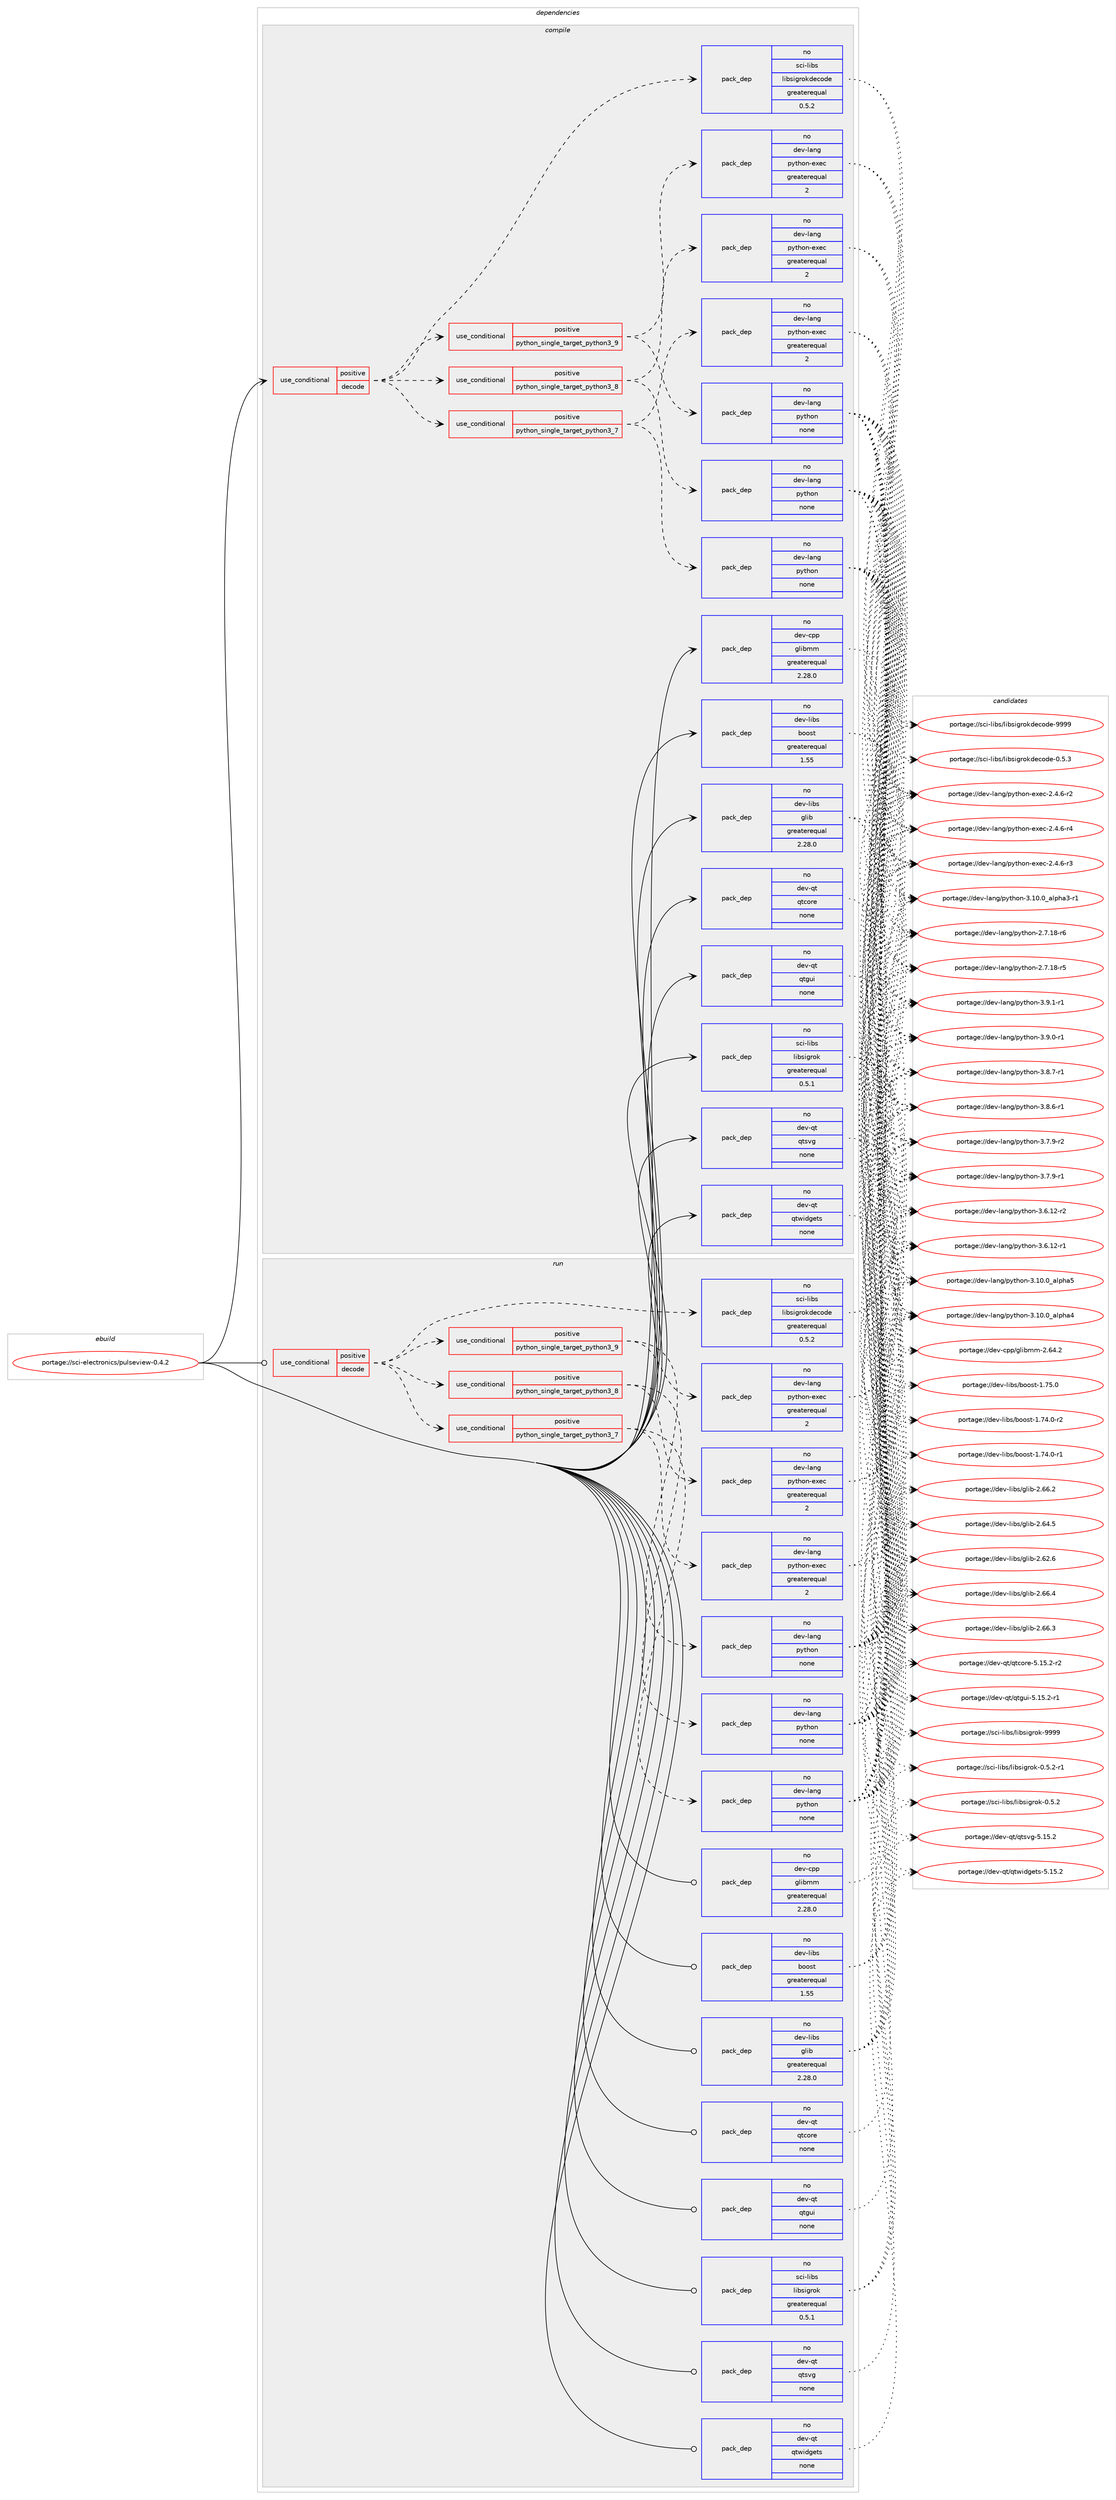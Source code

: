 digraph prolog {

# *************
# Graph options
# *************

newrank=true;
concentrate=true;
compound=true;
graph [rankdir=LR,fontname=Helvetica,fontsize=10,ranksep=1.5];#, ranksep=2.5, nodesep=0.2];
edge  [arrowhead=vee];
node  [fontname=Helvetica,fontsize=10];

# **********
# The ebuild
# **********

subgraph cluster_leftcol {
color=gray;
rank=same;
label=<<i>ebuild</i>>;
id [label="portage://sci-electronics/pulseview-0.4.2", color=red, width=4, href="../sci-electronics/pulseview-0.4.2.svg"];
}

# ****************
# The dependencies
# ****************

subgraph cluster_midcol {
color=gray;
label=<<i>dependencies</i>>;
subgraph cluster_compile {
fillcolor="#eeeeee";
style=filled;
label=<<i>compile</i>>;
subgraph cond4634 {
dependency14562 [label=<<TABLE BORDER="0" CELLBORDER="1" CELLSPACING="0" CELLPADDING="4"><TR><TD ROWSPAN="3" CELLPADDING="10">use_conditional</TD></TR><TR><TD>positive</TD></TR><TR><TD>decode</TD></TR></TABLE>>, shape=none, color=red];
subgraph cond4635 {
dependency14563 [label=<<TABLE BORDER="0" CELLBORDER="1" CELLSPACING="0" CELLPADDING="4"><TR><TD ROWSPAN="3" CELLPADDING="10">use_conditional</TD></TR><TR><TD>positive</TD></TR><TR><TD>python_single_target_python3_7</TD></TR></TABLE>>, shape=none, color=red];
subgraph pack9802 {
dependency14564 [label=<<TABLE BORDER="0" CELLBORDER="1" CELLSPACING="0" CELLPADDING="4" WIDTH="220"><TR><TD ROWSPAN="6" CELLPADDING="30">pack_dep</TD></TR><TR><TD WIDTH="110">no</TD></TR><TR><TD>dev-lang</TD></TR><TR><TD>python</TD></TR><TR><TD>none</TD></TR><TR><TD></TD></TR></TABLE>>, shape=none, color=blue];
}
dependency14563:e -> dependency14564:w [weight=20,style="dashed",arrowhead="vee"];
subgraph pack9803 {
dependency14565 [label=<<TABLE BORDER="0" CELLBORDER="1" CELLSPACING="0" CELLPADDING="4" WIDTH="220"><TR><TD ROWSPAN="6" CELLPADDING="30">pack_dep</TD></TR><TR><TD WIDTH="110">no</TD></TR><TR><TD>dev-lang</TD></TR><TR><TD>python-exec</TD></TR><TR><TD>greaterequal</TD></TR><TR><TD>2</TD></TR></TABLE>>, shape=none, color=blue];
}
dependency14563:e -> dependency14565:w [weight=20,style="dashed",arrowhead="vee"];
}
dependency14562:e -> dependency14563:w [weight=20,style="dashed",arrowhead="vee"];
subgraph cond4636 {
dependency14566 [label=<<TABLE BORDER="0" CELLBORDER="1" CELLSPACING="0" CELLPADDING="4"><TR><TD ROWSPAN="3" CELLPADDING="10">use_conditional</TD></TR><TR><TD>positive</TD></TR><TR><TD>python_single_target_python3_8</TD></TR></TABLE>>, shape=none, color=red];
subgraph pack9804 {
dependency14567 [label=<<TABLE BORDER="0" CELLBORDER="1" CELLSPACING="0" CELLPADDING="4" WIDTH="220"><TR><TD ROWSPAN="6" CELLPADDING="30">pack_dep</TD></TR><TR><TD WIDTH="110">no</TD></TR><TR><TD>dev-lang</TD></TR><TR><TD>python</TD></TR><TR><TD>none</TD></TR><TR><TD></TD></TR></TABLE>>, shape=none, color=blue];
}
dependency14566:e -> dependency14567:w [weight=20,style="dashed",arrowhead="vee"];
subgraph pack9805 {
dependency14568 [label=<<TABLE BORDER="0" CELLBORDER="1" CELLSPACING="0" CELLPADDING="4" WIDTH="220"><TR><TD ROWSPAN="6" CELLPADDING="30">pack_dep</TD></TR><TR><TD WIDTH="110">no</TD></TR><TR><TD>dev-lang</TD></TR><TR><TD>python-exec</TD></TR><TR><TD>greaterequal</TD></TR><TR><TD>2</TD></TR></TABLE>>, shape=none, color=blue];
}
dependency14566:e -> dependency14568:w [weight=20,style="dashed",arrowhead="vee"];
}
dependency14562:e -> dependency14566:w [weight=20,style="dashed",arrowhead="vee"];
subgraph cond4637 {
dependency14569 [label=<<TABLE BORDER="0" CELLBORDER="1" CELLSPACING="0" CELLPADDING="4"><TR><TD ROWSPAN="3" CELLPADDING="10">use_conditional</TD></TR><TR><TD>positive</TD></TR><TR><TD>python_single_target_python3_9</TD></TR></TABLE>>, shape=none, color=red];
subgraph pack9806 {
dependency14570 [label=<<TABLE BORDER="0" CELLBORDER="1" CELLSPACING="0" CELLPADDING="4" WIDTH="220"><TR><TD ROWSPAN="6" CELLPADDING="30">pack_dep</TD></TR><TR><TD WIDTH="110">no</TD></TR><TR><TD>dev-lang</TD></TR><TR><TD>python</TD></TR><TR><TD>none</TD></TR><TR><TD></TD></TR></TABLE>>, shape=none, color=blue];
}
dependency14569:e -> dependency14570:w [weight=20,style="dashed",arrowhead="vee"];
subgraph pack9807 {
dependency14571 [label=<<TABLE BORDER="0" CELLBORDER="1" CELLSPACING="0" CELLPADDING="4" WIDTH="220"><TR><TD ROWSPAN="6" CELLPADDING="30">pack_dep</TD></TR><TR><TD WIDTH="110">no</TD></TR><TR><TD>dev-lang</TD></TR><TR><TD>python-exec</TD></TR><TR><TD>greaterequal</TD></TR><TR><TD>2</TD></TR></TABLE>>, shape=none, color=blue];
}
dependency14569:e -> dependency14571:w [weight=20,style="dashed",arrowhead="vee"];
}
dependency14562:e -> dependency14569:w [weight=20,style="dashed",arrowhead="vee"];
subgraph pack9808 {
dependency14572 [label=<<TABLE BORDER="0" CELLBORDER="1" CELLSPACING="0" CELLPADDING="4" WIDTH="220"><TR><TD ROWSPAN="6" CELLPADDING="30">pack_dep</TD></TR><TR><TD WIDTH="110">no</TD></TR><TR><TD>sci-libs</TD></TR><TR><TD>libsigrokdecode</TD></TR><TR><TD>greaterequal</TD></TR><TR><TD>0.5.2</TD></TR></TABLE>>, shape=none, color=blue];
}
dependency14562:e -> dependency14572:w [weight=20,style="dashed",arrowhead="vee"];
}
id:e -> dependency14562:w [weight=20,style="solid",arrowhead="vee"];
subgraph pack9809 {
dependency14573 [label=<<TABLE BORDER="0" CELLBORDER="1" CELLSPACING="0" CELLPADDING="4" WIDTH="220"><TR><TD ROWSPAN="6" CELLPADDING="30">pack_dep</TD></TR><TR><TD WIDTH="110">no</TD></TR><TR><TD>dev-cpp</TD></TR><TR><TD>glibmm</TD></TR><TR><TD>greaterequal</TD></TR><TR><TD>2.28.0</TD></TR></TABLE>>, shape=none, color=blue];
}
id:e -> dependency14573:w [weight=20,style="solid",arrowhead="vee"];
subgraph pack9810 {
dependency14574 [label=<<TABLE BORDER="0" CELLBORDER="1" CELLSPACING="0" CELLPADDING="4" WIDTH="220"><TR><TD ROWSPAN="6" CELLPADDING="30">pack_dep</TD></TR><TR><TD WIDTH="110">no</TD></TR><TR><TD>dev-libs</TD></TR><TR><TD>boost</TD></TR><TR><TD>greaterequal</TD></TR><TR><TD>1.55</TD></TR></TABLE>>, shape=none, color=blue];
}
id:e -> dependency14574:w [weight=20,style="solid",arrowhead="vee"];
subgraph pack9811 {
dependency14575 [label=<<TABLE BORDER="0" CELLBORDER="1" CELLSPACING="0" CELLPADDING="4" WIDTH="220"><TR><TD ROWSPAN="6" CELLPADDING="30">pack_dep</TD></TR><TR><TD WIDTH="110">no</TD></TR><TR><TD>dev-libs</TD></TR><TR><TD>glib</TD></TR><TR><TD>greaterequal</TD></TR><TR><TD>2.28.0</TD></TR></TABLE>>, shape=none, color=blue];
}
id:e -> dependency14575:w [weight=20,style="solid",arrowhead="vee"];
subgraph pack9812 {
dependency14576 [label=<<TABLE BORDER="0" CELLBORDER="1" CELLSPACING="0" CELLPADDING="4" WIDTH="220"><TR><TD ROWSPAN="6" CELLPADDING="30">pack_dep</TD></TR><TR><TD WIDTH="110">no</TD></TR><TR><TD>dev-qt</TD></TR><TR><TD>qtcore</TD></TR><TR><TD>none</TD></TR><TR><TD></TD></TR></TABLE>>, shape=none, color=blue];
}
id:e -> dependency14576:w [weight=20,style="solid",arrowhead="vee"];
subgraph pack9813 {
dependency14577 [label=<<TABLE BORDER="0" CELLBORDER="1" CELLSPACING="0" CELLPADDING="4" WIDTH="220"><TR><TD ROWSPAN="6" CELLPADDING="30">pack_dep</TD></TR><TR><TD WIDTH="110">no</TD></TR><TR><TD>dev-qt</TD></TR><TR><TD>qtgui</TD></TR><TR><TD>none</TD></TR><TR><TD></TD></TR></TABLE>>, shape=none, color=blue];
}
id:e -> dependency14577:w [weight=20,style="solid",arrowhead="vee"];
subgraph pack9814 {
dependency14578 [label=<<TABLE BORDER="0" CELLBORDER="1" CELLSPACING="0" CELLPADDING="4" WIDTH="220"><TR><TD ROWSPAN="6" CELLPADDING="30">pack_dep</TD></TR><TR><TD WIDTH="110">no</TD></TR><TR><TD>dev-qt</TD></TR><TR><TD>qtsvg</TD></TR><TR><TD>none</TD></TR><TR><TD></TD></TR></TABLE>>, shape=none, color=blue];
}
id:e -> dependency14578:w [weight=20,style="solid",arrowhead="vee"];
subgraph pack9815 {
dependency14579 [label=<<TABLE BORDER="0" CELLBORDER="1" CELLSPACING="0" CELLPADDING="4" WIDTH="220"><TR><TD ROWSPAN="6" CELLPADDING="30">pack_dep</TD></TR><TR><TD WIDTH="110">no</TD></TR><TR><TD>dev-qt</TD></TR><TR><TD>qtwidgets</TD></TR><TR><TD>none</TD></TR><TR><TD></TD></TR></TABLE>>, shape=none, color=blue];
}
id:e -> dependency14579:w [weight=20,style="solid",arrowhead="vee"];
subgraph pack9816 {
dependency14580 [label=<<TABLE BORDER="0" CELLBORDER="1" CELLSPACING="0" CELLPADDING="4" WIDTH="220"><TR><TD ROWSPAN="6" CELLPADDING="30">pack_dep</TD></TR><TR><TD WIDTH="110">no</TD></TR><TR><TD>sci-libs</TD></TR><TR><TD>libsigrok</TD></TR><TR><TD>greaterequal</TD></TR><TR><TD>0.5.1</TD></TR></TABLE>>, shape=none, color=blue];
}
id:e -> dependency14580:w [weight=20,style="solid",arrowhead="vee"];
}
subgraph cluster_compileandrun {
fillcolor="#eeeeee";
style=filled;
label=<<i>compile and run</i>>;
}
subgraph cluster_run {
fillcolor="#eeeeee";
style=filled;
label=<<i>run</i>>;
subgraph cond4638 {
dependency14581 [label=<<TABLE BORDER="0" CELLBORDER="1" CELLSPACING="0" CELLPADDING="4"><TR><TD ROWSPAN="3" CELLPADDING="10">use_conditional</TD></TR><TR><TD>positive</TD></TR><TR><TD>decode</TD></TR></TABLE>>, shape=none, color=red];
subgraph cond4639 {
dependency14582 [label=<<TABLE BORDER="0" CELLBORDER="1" CELLSPACING="0" CELLPADDING="4"><TR><TD ROWSPAN="3" CELLPADDING="10">use_conditional</TD></TR><TR><TD>positive</TD></TR><TR><TD>python_single_target_python3_7</TD></TR></TABLE>>, shape=none, color=red];
subgraph pack9817 {
dependency14583 [label=<<TABLE BORDER="0" CELLBORDER="1" CELLSPACING="0" CELLPADDING="4" WIDTH="220"><TR><TD ROWSPAN="6" CELLPADDING="30">pack_dep</TD></TR><TR><TD WIDTH="110">no</TD></TR><TR><TD>dev-lang</TD></TR><TR><TD>python</TD></TR><TR><TD>none</TD></TR><TR><TD></TD></TR></TABLE>>, shape=none, color=blue];
}
dependency14582:e -> dependency14583:w [weight=20,style="dashed",arrowhead="vee"];
subgraph pack9818 {
dependency14584 [label=<<TABLE BORDER="0" CELLBORDER="1" CELLSPACING="0" CELLPADDING="4" WIDTH="220"><TR><TD ROWSPAN="6" CELLPADDING="30">pack_dep</TD></TR><TR><TD WIDTH="110">no</TD></TR><TR><TD>dev-lang</TD></TR><TR><TD>python-exec</TD></TR><TR><TD>greaterequal</TD></TR><TR><TD>2</TD></TR></TABLE>>, shape=none, color=blue];
}
dependency14582:e -> dependency14584:w [weight=20,style="dashed",arrowhead="vee"];
}
dependency14581:e -> dependency14582:w [weight=20,style="dashed",arrowhead="vee"];
subgraph cond4640 {
dependency14585 [label=<<TABLE BORDER="0" CELLBORDER="1" CELLSPACING="0" CELLPADDING="4"><TR><TD ROWSPAN="3" CELLPADDING="10">use_conditional</TD></TR><TR><TD>positive</TD></TR><TR><TD>python_single_target_python3_8</TD></TR></TABLE>>, shape=none, color=red];
subgraph pack9819 {
dependency14586 [label=<<TABLE BORDER="0" CELLBORDER="1" CELLSPACING="0" CELLPADDING="4" WIDTH="220"><TR><TD ROWSPAN="6" CELLPADDING="30">pack_dep</TD></TR><TR><TD WIDTH="110">no</TD></TR><TR><TD>dev-lang</TD></TR><TR><TD>python</TD></TR><TR><TD>none</TD></TR><TR><TD></TD></TR></TABLE>>, shape=none, color=blue];
}
dependency14585:e -> dependency14586:w [weight=20,style="dashed",arrowhead="vee"];
subgraph pack9820 {
dependency14587 [label=<<TABLE BORDER="0" CELLBORDER="1" CELLSPACING="0" CELLPADDING="4" WIDTH="220"><TR><TD ROWSPAN="6" CELLPADDING="30">pack_dep</TD></TR><TR><TD WIDTH="110">no</TD></TR><TR><TD>dev-lang</TD></TR><TR><TD>python-exec</TD></TR><TR><TD>greaterequal</TD></TR><TR><TD>2</TD></TR></TABLE>>, shape=none, color=blue];
}
dependency14585:e -> dependency14587:w [weight=20,style="dashed",arrowhead="vee"];
}
dependency14581:e -> dependency14585:w [weight=20,style="dashed",arrowhead="vee"];
subgraph cond4641 {
dependency14588 [label=<<TABLE BORDER="0" CELLBORDER="1" CELLSPACING="0" CELLPADDING="4"><TR><TD ROWSPAN="3" CELLPADDING="10">use_conditional</TD></TR><TR><TD>positive</TD></TR><TR><TD>python_single_target_python3_9</TD></TR></TABLE>>, shape=none, color=red];
subgraph pack9821 {
dependency14589 [label=<<TABLE BORDER="0" CELLBORDER="1" CELLSPACING="0" CELLPADDING="4" WIDTH="220"><TR><TD ROWSPAN="6" CELLPADDING="30">pack_dep</TD></TR><TR><TD WIDTH="110">no</TD></TR><TR><TD>dev-lang</TD></TR><TR><TD>python</TD></TR><TR><TD>none</TD></TR><TR><TD></TD></TR></TABLE>>, shape=none, color=blue];
}
dependency14588:e -> dependency14589:w [weight=20,style="dashed",arrowhead="vee"];
subgraph pack9822 {
dependency14590 [label=<<TABLE BORDER="0" CELLBORDER="1" CELLSPACING="0" CELLPADDING="4" WIDTH="220"><TR><TD ROWSPAN="6" CELLPADDING="30">pack_dep</TD></TR><TR><TD WIDTH="110">no</TD></TR><TR><TD>dev-lang</TD></TR><TR><TD>python-exec</TD></TR><TR><TD>greaterequal</TD></TR><TR><TD>2</TD></TR></TABLE>>, shape=none, color=blue];
}
dependency14588:e -> dependency14590:w [weight=20,style="dashed",arrowhead="vee"];
}
dependency14581:e -> dependency14588:w [weight=20,style="dashed",arrowhead="vee"];
subgraph pack9823 {
dependency14591 [label=<<TABLE BORDER="0" CELLBORDER="1" CELLSPACING="0" CELLPADDING="4" WIDTH="220"><TR><TD ROWSPAN="6" CELLPADDING="30">pack_dep</TD></TR><TR><TD WIDTH="110">no</TD></TR><TR><TD>sci-libs</TD></TR><TR><TD>libsigrokdecode</TD></TR><TR><TD>greaterequal</TD></TR><TR><TD>0.5.2</TD></TR></TABLE>>, shape=none, color=blue];
}
dependency14581:e -> dependency14591:w [weight=20,style="dashed",arrowhead="vee"];
}
id:e -> dependency14581:w [weight=20,style="solid",arrowhead="odot"];
subgraph pack9824 {
dependency14592 [label=<<TABLE BORDER="0" CELLBORDER="1" CELLSPACING="0" CELLPADDING="4" WIDTH="220"><TR><TD ROWSPAN="6" CELLPADDING="30">pack_dep</TD></TR><TR><TD WIDTH="110">no</TD></TR><TR><TD>dev-cpp</TD></TR><TR><TD>glibmm</TD></TR><TR><TD>greaterequal</TD></TR><TR><TD>2.28.0</TD></TR></TABLE>>, shape=none, color=blue];
}
id:e -> dependency14592:w [weight=20,style="solid",arrowhead="odot"];
subgraph pack9825 {
dependency14593 [label=<<TABLE BORDER="0" CELLBORDER="1" CELLSPACING="0" CELLPADDING="4" WIDTH="220"><TR><TD ROWSPAN="6" CELLPADDING="30">pack_dep</TD></TR><TR><TD WIDTH="110">no</TD></TR><TR><TD>dev-libs</TD></TR><TR><TD>boost</TD></TR><TR><TD>greaterequal</TD></TR><TR><TD>1.55</TD></TR></TABLE>>, shape=none, color=blue];
}
id:e -> dependency14593:w [weight=20,style="solid",arrowhead="odot"];
subgraph pack9826 {
dependency14594 [label=<<TABLE BORDER="0" CELLBORDER="1" CELLSPACING="0" CELLPADDING="4" WIDTH="220"><TR><TD ROWSPAN="6" CELLPADDING="30">pack_dep</TD></TR><TR><TD WIDTH="110">no</TD></TR><TR><TD>dev-libs</TD></TR><TR><TD>glib</TD></TR><TR><TD>greaterequal</TD></TR><TR><TD>2.28.0</TD></TR></TABLE>>, shape=none, color=blue];
}
id:e -> dependency14594:w [weight=20,style="solid",arrowhead="odot"];
subgraph pack9827 {
dependency14595 [label=<<TABLE BORDER="0" CELLBORDER="1" CELLSPACING="0" CELLPADDING="4" WIDTH="220"><TR><TD ROWSPAN="6" CELLPADDING="30">pack_dep</TD></TR><TR><TD WIDTH="110">no</TD></TR><TR><TD>dev-qt</TD></TR><TR><TD>qtcore</TD></TR><TR><TD>none</TD></TR><TR><TD></TD></TR></TABLE>>, shape=none, color=blue];
}
id:e -> dependency14595:w [weight=20,style="solid",arrowhead="odot"];
subgraph pack9828 {
dependency14596 [label=<<TABLE BORDER="0" CELLBORDER="1" CELLSPACING="0" CELLPADDING="4" WIDTH="220"><TR><TD ROWSPAN="6" CELLPADDING="30">pack_dep</TD></TR><TR><TD WIDTH="110">no</TD></TR><TR><TD>dev-qt</TD></TR><TR><TD>qtgui</TD></TR><TR><TD>none</TD></TR><TR><TD></TD></TR></TABLE>>, shape=none, color=blue];
}
id:e -> dependency14596:w [weight=20,style="solid",arrowhead="odot"];
subgraph pack9829 {
dependency14597 [label=<<TABLE BORDER="0" CELLBORDER="1" CELLSPACING="0" CELLPADDING="4" WIDTH="220"><TR><TD ROWSPAN="6" CELLPADDING="30">pack_dep</TD></TR><TR><TD WIDTH="110">no</TD></TR><TR><TD>dev-qt</TD></TR><TR><TD>qtsvg</TD></TR><TR><TD>none</TD></TR><TR><TD></TD></TR></TABLE>>, shape=none, color=blue];
}
id:e -> dependency14597:w [weight=20,style="solid",arrowhead="odot"];
subgraph pack9830 {
dependency14598 [label=<<TABLE BORDER="0" CELLBORDER="1" CELLSPACING="0" CELLPADDING="4" WIDTH="220"><TR><TD ROWSPAN="6" CELLPADDING="30">pack_dep</TD></TR><TR><TD WIDTH="110">no</TD></TR><TR><TD>dev-qt</TD></TR><TR><TD>qtwidgets</TD></TR><TR><TD>none</TD></TR><TR><TD></TD></TR></TABLE>>, shape=none, color=blue];
}
id:e -> dependency14598:w [weight=20,style="solid",arrowhead="odot"];
subgraph pack9831 {
dependency14599 [label=<<TABLE BORDER="0" CELLBORDER="1" CELLSPACING="0" CELLPADDING="4" WIDTH="220"><TR><TD ROWSPAN="6" CELLPADDING="30">pack_dep</TD></TR><TR><TD WIDTH="110">no</TD></TR><TR><TD>sci-libs</TD></TR><TR><TD>libsigrok</TD></TR><TR><TD>greaterequal</TD></TR><TR><TD>0.5.1</TD></TR></TABLE>>, shape=none, color=blue];
}
id:e -> dependency14599:w [weight=20,style="solid",arrowhead="odot"];
}
}

# **************
# The candidates
# **************

subgraph cluster_choices {
rank=same;
color=gray;
label=<<i>candidates</i>>;

subgraph choice9802 {
color=black;
nodesep=1;
choice1001011184510897110103471121211161041111104551465746494511449 [label="portage://dev-lang/python-3.9.1-r1", color=red, width=4,href="../dev-lang/python-3.9.1-r1.svg"];
choice1001011184510897110103471121211161041111104551465746484511449 [label="portage://dev-lang/python-3.9.0-r1", color=red, width=4,href="../dev-lang/python-3.9.0-r1.svg"];
choice1001011184510897110103471121211161041111104551465646554511449 [label="portage://dev-lang/python-3.8.7-r1", color=red, width=4,href="../dev-lang/python-3.8.7-r1.svg"];
choice1001011184510897110103471121211161041111104551465646544511449 [label="portage://dev-lang/python-3.8.6-r1", color=red, width=4,href="../dev-lang/python-3.8.6-r1.svg"];
choice1001011184510897110103471121211161041111104551465546574511450 [label="portage://dev-lang/python-3.7.9-r2", color=red, width=4,href="../dev-lang/python-3.7.9-r2.svg"];
choice1001011184510897110103471121211161041111104551465546574511449 [label="portage://dev-lang/python-3.7.9-r1", color=red, width=4,href="../dev-lang/python-3.7.9-r1.svg"];
choice100101118451089711010347112121116104111110455146544649504511450 [label="portage://dev-lang/python-3.6.12-r2", color=red, width=4,href="../dev-lang/python-3.6.12-r2.svg"];
choice100101118451089711010347112121116104111110455146544649504511449 [label="portage://dev-lang/python-3.6.12-r1", color=red, width=4,href="../dev-lang/python-3.6.12-r1.svg"];
choice1001011184510897110103471121211161041111104551464948464895971081121049753 [label="portage://dev-lang/python-3.10.0_alpha5", color=red, width=4,href="../dev-lang/python-3.10.0_alpha5.svg"];
choice1001011184510897110103471121211161041111104551464948464895971081121049752 [label="portage://dev-lang/python-3.10.0_alpha4", color=red, width=4,href="../dev-lang/python-3.10.0_alpha4.svg"];
choice10010111845108971101034711212111610411111045514649484648959710811210497514511449 [label="portage://dev-lang/python-3.10.0_alpha3-r1", color=red, width=4,href="../dev-lang/python-3.10.0_alpha3-r1.svg"];
choice100101118451089711010347112121116104111110455046554649564511454 [label="portage://dev-lang/python-2.7.18-r6", color=red, width=4,href="../dev-lang/python-2.7.18-r6.svg"];
choice100101118451089711010347112121116104111110455046554649564511453 [label="portage://dev-lang/python-2.7.18-r5", color=red, width=4,href="../dev-lang/python-2.7.18-r5.svg"];
dependency14564:e -> choice1001011184510897110103471121211161041111104551465746494511449:w [style=dotted,weight="100"];
dependency14564:e -> choice1001011184510897110103471121211161041111104551465746484511449:w [style=dotted,weight="100"];
dependency14564:e -> choice1001011184510897110103471121211161041111104551465646554511449:w [style=dotted,weight="100"];
dependency14564:e -> choice1001011184510897110103471121211161041111104551465646544511449:w [style=dotted,weight="100"];
dependency14564:e -> choice1001011184510897110103471121211161041111104551465546574511450:w [style=dotted,weight="100"];
dependency14564:e -> choice1001011184510897110103471121211161041111104551465546574511449:w [style=dotted,weight="100"];
dependency14564:e -> choice100101118451089711010347112121116104111110455146544649504511450:w [style=dotted,weight="100"];
dependency14564:e -> choice100101118451089711010347112121116104111110455146544649504511449:w [style=dotted,weight="100"];
dependency14564:e -> choice1001011184510897110103471121211161041111104551464948464895971081121049753:w [style=dotted,weight="100"];
dependency14564:e -> choice1001011184510897110103471121211161041111104551464948464895971081121049752:w [style=dotted,weight="100"];
dependency14564:e -> choice10010111845108971101034711212111610411111045514649484648959710811210497514511449:w [style=dotted,weight="100"];
dependency14564:e -> choice100101118451089711010347112121116104111110455046554649564511454:w [style=dotted,weight="100"];
dependency14564:e -> choice100101118451089711010347112121116104111110455046554649564511453:w [style=dotted,weight="100"];
}
subgraph choice9803 {
color=black;
nodesep=1;
choice10010111845108971101034711212111610411111045101120101994550465246544511452 [label="portage://dev-lang/python-exec-2.4.6-r4", color=red, width=4,href="../dev-lang/python-exec-2.4.6-r4.svg"];
choice10010111845108971101034711212111610411111045101120101994550465246544511451 [label="portage://dev-lang/python-exec-2.4.6-r3", color=red, width=4,href="../dev-lang/python-exec-2.4.6-r3.svg"];
choice10010111845108971101034711212111610411111045101120101994550465246544511450 [label="portage://dev-lang/python-exec-2.4.6-r2", color=red, width=4,href="../dev-lang/python-exec-2.4.6-r2.svg"];
dependency14565:e -> choice10010111845108971101034711212111610411111045101120101994550465246544511452:w [style=dotted,weight="100"];
dependency14565:e -> choice10010111845108971101034711212111610411111045101120101994550465246544511451:w [style=dotted,weight="100"];
dependency14565:e -> choice10010111845108971101034711212111610411111045101120101994550465246544511450:w [style=dotted,weight="100"];
}
subgraph choice9804 {
color=black;
nodesep=1;
choice1001011184510897110103471121211161041111104551465746494511449 [label="portage://dev-lang/python-3.9.1-r1", color=red, width=4,href="../dev-lang/python-3.9.1-r1.svg"];
choice1001011184510897110103471121211161041111104551465746484511449 [label="portage://dev-lang/python-3.9.0-r1", color=red, width=4,href="../dev-lang/python-3.9.0-r1.svg"];
choice1001011184510897110103471121211161041111104551465646554511449 [label="portage://dev-lang/python-3.8.7-r1", color=red, width=4,href="../dev-lang/python-3.8.7-r1.svg"];
choice1001011184510897110103471121211161041111104551465646544511449 [label="portage://dev-lang/python-3.8.6-r1", color=red, width=4,href="../dev-lang/python-3.8.6-r1.svg"];
choice1001011184510897110103471121211161041111104551465546574511450 [label="portage://dev-lang/python-3.7.9-r2", color=red, width=4,href="../dev-lang/python-3.7.9-r2.svg"];
choice1001011184510897110103471121211161041111104551465546574511449 [label="portage://dev-lang/python-3.7.9-r1", color=red, width=4,href="../dev-lang/python-3.7.9-r1.svg"];
choice100101118451089711010347112121116104111110455146544649504511450 [label="portage://dev-lang/python-3.6.12-r2", color=red, width=4,href="../dev-lang/python-3.6.12-r2.svg"];
choice100101118451089711010347112121116104111110455146544649504511449 [label="portage://dev-lang/python-3.6.12-r1", color=red, width=4,href="../dev-lang/python-3.6.12-r1.svg"];
choice1001011184510897110103471121211161041111104551464948464895971081121049753 [label="portage://dev-lang/python-3.10.0_alpha5", color=red, width=4,href="../dev-lang/python-3.10.0_alpha5.svg"];
choice1001011184510897110103471121211161041111104551464948464895971081121049752 [label="portage://dev-lang/python-3.10.0_alpha4", color=red, width=4,href="../dev-lang/python-3.10.0_alpha4.svg"];
choice10010111845108971101034711212111610411111045514649484648959710811210497514511449 [label="portage://dev-lang/python-3.10.0_alpha3-r1", color=red, width=4,href="../dev-lang/python-3.10.0_alpha3-r1.svg"];
choice100101118451089711010347112121116104111110455046554649564511454 [label="portage://dev-lang/python-2.7.18-r6", color=red, width=4,href="../dev-lang/python-2.7.18-r6.svg"];
choice100101118451089711010347112121116104111110455046554649564511453 [label="portage://dev-lang/python-2.7.18-r5", color=red, width=4,href="../dev-lang/python-2.7.18-r5.svg"];
dependency14567:e -> choice1001011184510897110103471121211161041111104551465746494511449:w [style=dotted,weight="100"];
dependency14567:e -> choice1001011184510897110103471121211161041111104551465746484511449:w [style=dotted,weight="100"];
dependency14567:e -> choice1001011184510897110103471121211161041111104551465646554511449:w [style=dotted,weight="100"];
dependency14567:e -> choice1001011184510897110103471121211161041111104551465646544511449:w [style=dotted,weight="100"];
dependency14567:e -> choice1001011184510897110103471121211161041111104551465546574511450:w [style=dotted,weight="100"];
dependency14567:e -> choice1001011184510897110103471121211161041111104551465546574511449:w [style=dotted,weight="100"];
dependency14567:e -> choice100101118451089711010347112121116104111110455146544649504511450:w [style=dotted,weight="100"];
dependency14567:e -> choice100101118451089711010347112121116104111110455146544649504511449:w [style=dotted,weight="100"];
dependency14567:e -> choice1001011184510897110103471121211161041111104551464948464895971081121049753:w [style=dotted,weight="100"];
dependency14567:e -> choice1001011184510897110103471121211161041111104551464948464895971081121049752:w [style=dotted,weight="100"];
dependency14567:e -> choice10010111845108971101034711212111610411111045514649484648959710811210497514511449:w [style=dotted,weight="100"];
dependency14567:e -> choice100101118451089711010347112121116104111110455046554649564511454:w [style=dotted,weight="100"];
dependency14567:e -> choice100101118451089711010347112121116104111110455046554649564511453:w [style=dotted,weight="100"];
}
subgraph choice9805 {
color=black;
nodesep=1;
choice10010111845108971101034711212111610411111045101120101994550465246544511452 [label="portage://dev-lang/python-exec-2.4.6-r4", color=red, width=4,href="../dev-lang/python-exec-2.4.6-r4.svg"];
choice10010111845108971101034711212111610411111045101120101994550465246544511451 [label="portage://dev-lang/python-exec-2.4.6-r3", color=red, width=4,href="../dev-lang/python-exec-2.4.6-r3.svg"];
choice10010111845108971101034711212111610411111045101120101994550465246544511450 [label="portage://dev-lang/python-exec-2.4.6-r2", color=red, width=4,href="../dev-lang/python-exec-2.4.6-r2.svg"];
dependency14568:e -> choice10010111845108971101034711212111610411111045101120101994550465246544511452:w [style=dotted,weight="100"];
dependency14568:e -> choice10010111845108971101034711212111610411111045101120101994550465246544511451:w [style=dotted,weight="100"];
dependency14568:e -> choice10010111845108971101034711212111610411111045101120101994550465246544511450:w [style=dotted,weight="100"];
}
subgraph choice9806 {
color=black;
nodesep=1;
choice1001011184510897110103471121211161041111104551465746494511449 [label="portage://dev-lang/python-3.9.1-r1", color=red, width=4,href="../dev-lang/python-3.9.1-r1.svg"];
choice1001011184510897110103471121211161041111104551465746484511449 [label="portage://dev-lang/python-3.9.0-r1", color=red, width=4,href="../dev-lang/python-3.9.0-r1.svg"];
choice1001011184510897110103471121211161041111104551465646554511449 [label="portage://dev-lang/python-3.8.7-r1", color=red, width=4,href="../dev-lang/python-3.8.7-r1.svg"];
choice1001011184510897110103471121211161041111104551465646544511449 [label="portage://dev-lang/python-3.8.6-r1", color=red, width=4,href="../dev-lang/python-3.8.6-r1.svg"];
choice1001011184510897110103471121211161041111104551465546574511450 [label="portage://dev-lang/python-3.7.9-r2", color=red, width=4,href="../dev-lang/python-3.7.9-r2.svg"];
choice1001011184510897110103471121211161041111104551465546574511449 [label="portage://dev-lang/python-3.7.9-r1", color=red, width=4,href="../dev-lang/python-3.7.9-r1.svg"];
choice100101118451089711010347112121116104111110455146544649504511450 [label="portage://dev-lang/python-3.6.12-r2", color=red, width=4,href="../dev-lang/python-3.6.12-r2.svg"];
choice100101118451089711010347112121116104111110455146544649504511449 [label="portage://dev-lang/python-3.6.12-r1", color=red, width=4,href="../dev-lang/python-3.6.12-r1.svg"];
choice1001011184510897110103471121211161041111104551464948464895971081121049753 [label="portage://dev-lang/python-3.10.0_alpha5", color=red, width=4,href="../dev-lang/python-3.10.0_alpha5.svg"];
choice1001011184510897110103471121211161041111104551464948464895971081121049752 [label="portage://dev-lang/python-3.10.0_alpha4", color=red, width=4,href="../dev-lang/python-3.10.0_alpha4.svg"];
choice10010111845108971101034711212111610411111045514649484648959710811210497514511449 [label="portage://dev-lang/python-3.10.0_alpha3-r1", color=red, width=4,href="../dev-lang/python-3.10.0_alpha3-r1.svg"];
choice100101118451089711010347112121116104111110455046554649564511454 [label="portage://dev-lang/python-2.7.18-r6", color=red, width=4,href="../dev-lang/python-2.7.18-r6.svg"];
choice100101118451089711010347112121116104111110455046554649564511453 [label="portage://dev-lang/python-2.7.18-r5", color=red, width=4,href="../dev-lang/python-2.7.18-r5.svg"];
dependency14570:e -> choice1001011184510897110103471121211161041111104551465746494511449:w [style=dotted,weight="100"];
dependency14570:e -> choice1001011184510897110103471121211161041111104551465746484511449:w [style=dotted,weight="100"];
dependency14570:e -> choice1001011184510897110103471121211161041111104551465646554511449:w [style=dotted,weight="100"];
dependency14570:e -> choice1001011184510897110103471121211161041111104551465646544511449:w [style=dotted,weight="100"];
dependency14570:e -> choice1001011184510897110103471121211161041111104551465546574511450:w [style=dotted,weight="100"];
dependency14570:e -> choice1001011184510897110103471121211161041111104551465546574511449:w [style=dotted,weight="100"];
dependency14570:e -> choice100101118451089711010347112121116104111110455146544649504511450:w [style=dotted,weight="100"];
dependency14570:e -> choice100101118451089711010347112121116104111110455146544649504511449:w [style=dotted,weight="100"];
dependency14570:e -> choice1001011184510897110103471121211161041111104551464948464895971081121049753:w [style=dotted,weight="100"];
dependency14570:e -> choice1001011184510897110103471121211161041111104551464948464895971081121049752:w [style=dotted,weight="100"];
dependency14570:e -> choice10010111845108971101034711212111610411111045514649484648959710811210497514511449:w [style=dotted,weight="100"];
dependency14570:e -> choice100101118451089711010347112121116104111110455046554649564511454:w [style=dotted,weight="100"];
dependency14570:e -> choice100101118451089711010347112121116104111110455046554649564511453:w [style=dotted,weight="100"];
}
subgraph choice9807 {
color=black;
nodesep=1;
choice10010111845108971101034711212111610411111045101120101994550465246544511452 [label="portage://dev-lang/python-exec-2.4.6-r4", color=red, width=4,href="../dev-lang/python-exec-2.4.6-r4.svg"];
choice10010111845108971101034711212111610411111045101120101994550465246544511451 [label="portage://dev-lang/python-exec-2.4.6-r3", color=red, width=4,href="../dev-lang/python-exec-2.4.6-r3.svg"];
choice10010111845108971101034711212111610411111045101120101994550465246544511450 [label="portage://dev-lang/python-exec-2.4.6-r2", color=red, width=4,href="../dev-lang/python-exec-2.4.6-r2.svg"];
dependency14571:e -> choice10010111845108971101034711212111610411111045101120101994550465246544511452:w [style=dotted,weight="100"];
dependency14571:e -> choice10010111845108971101034711212111610411111045101120101994550465246544511451:w [style=dotted,weight="100"];
dependency14571:e -> choice10010111845108971101034711212111610411111045101120101994550465246544511450:w [style=dotted,weight="100"];
}
subgraph choice9808 {
color=black;
nodesep=1;
choice1159910545108105981154710810598115105103114111107100101991111001014557575757 [label="portage://sci-libs/libsigrokdecode-9999", color=red, width=4,href="../sci-libs/libsigrokdecode-9999.svg"];
choice115991054510810598115471081059811510510311411110710010199111100101454846534651 [label="portage://sci-libs/libsigrokdecode-0.5.3", color=red, width=4,href="../sci-libs/libsigrokdecode-0.5.3.svg"];
dependency14572:e -> choice1159910545108105981154710810598115105103114111107100101991111001014557575757:w [style=dotted,weight="100"];
dependency14572:e -> choice115991054510810598115471081059811510510311411110710010199111100101454846534651:w [style=dotted,weight="100"];
}
subgraph choice9809 {
color=black;
nodesep=1;
choice1001011184599112112471031081059810910945504654524650 [label="portage://dev-cpp/glibmm-2.64.2", color=red, width=4,href="../dev-cpp/glibmm-2.64.2.svg"];
dependency14573:e -> choice1001011184599112112471031081059810910945504654524650:w [style=dotted,weight="100"];
}
subgraph choice9810 {
color=black;
nodesep=1;
choice1001011184510810598115479811111111511645494655534648 [label="portage://dev-libs/boost-1.75.0", color=red, width=4,href="../dev-libs/boost-1.75.0.svg"];
choice10010111845108105981154798111111115116454946555246484511450 [label="portage://dev-libs/boost-1.74.0-r2", color=red, width=4,href="../dev-libs/boost-1.74.0-r2.svg"];
choice10010111845108105981154798111111115116454946555246484511449 [label="portage://dev-libs/boost-1.74.0-r1", color=red, width=4,href="../dev-libs/boost-1.74.0-r1.svg"];
dependency14574:e -> choice1001011184510810598115479811111111511645494655534648:w [style=dotted,weight="100"];
dependency14574:e -> choice10010111845108105981154798111111115116454946555246484511450:w [style=dotted,weight="100"];
dependency14574:e -> choice10010111845108105981154798111111115116454946555246484511449:w [style=dotted,weight="100"];
}
subgraph choice9811 {
color=black;
nodesep=1;
choice1001011184510810598115471031081059845504654544652 [label="portage://dev-libs/glib-2.66.4", color=red, width=4,href="../dev-libs/glib-2.66.4.svg"];
choice1001011184510810598115471031081059845504654544651 [label="portage://dev-libs/glib-2.66.3", color=red, width=4,href="../dev-libs/glib-2.66.3.svg"];
choice1001011184510810598115471031081059845504654544650 [label="portage://dev-libs/glib-2.66.2", color=red, width=4,href="../dev-libs/glib-2.66.2.svg"];
choice1001011184510810598115471031081059845504654524653 [label="portage://dev-libs/glib-2.64.5", color=red, width=4,href="../dev-libs/glib-2.64.5.svg"];
choice1001011184510810598115471031081059845504654504654 [label="portage://dev-libs/glib-2.62.6", color=red, width=4,href="../dev-libs/glib-2.62.6.svg"];
dependency14575:e -> choice1001011184510810598115471031081059845504654544652:w [style=dotted,weight="100"];
dependency14575:e -> choice1001011184510810598115471031081059845504654544651:w [style=dotted,weight="100"];
dependency14575:e -> choice1001011184510810598115471031081059845504654544650:w [style=dotted,weight="100"];
dependency14575:e -> choice1001011184510810598115471031081059845504654524653:w [style=dotted,weight="100"];
dependency14575:e -> choice1001011184510810598115471031081059845504654504654:w [style=dotted,weight="100"];
}
subgraph choice9812 {
color=black;
nodesep=1;
choice100101118451131164711311699111114101455346495346504511450 [label="portage://dev-qt/qtcore-5.15.2-r2", color=red, width=4,href="../dev-qt/qtcore-5.15.2-r2.svg"];
dependency14576:e -> choice100101118451131164711311699111114101455346495346504511450:w [style=dotted,weight="100"];
}
subgraph choice9813 {
color=black;
nodesep=1;
choice1001011184511311647113116103117105455346495346504511449 [label="portage://dev-qt/qtgui-5.15.2-r1", color=red, width=4,href="../dev-qt/qtgui-5.15.2-r1.svg"];
dependency14577:e -> choice1001011184511311647113116103117105455346495346504511449:w [style=dotted,weight="100"];
}
subgraph choice9814 {
color=black;
nodesep=1;
choice100101118451131164711311611511810345534649534650 [label="portage://dev-qt/qtsvg-5.15.2", color=red, width=4,href="../dev-qt/qtsvg-5.15.2.svg"];
dependency14578:e -> choice100101118451131164711311611511810345534649534650:w [style=dotted,weight="100"];
}
subgraph choice9815 {
color=black;
nodesep=1;
choice100101118451131164711311611910510010310111611545534649534650 [label="portage://dev-qt/qtwidgets-5.15.2", color=red, width=4,href="../dev-qt/qtwidgets-5.15.2.svg"];
dependency14579:e -> choice100101118451131164711311611910510010310111611545534649534650:w [style=dotted,weight="100"];
}
subgraph choice9816 {
color=black;
nodesep=1;
choice11599105451081059811547108105981151051031141111074557575757 [label="portage://sci-libs/libsigrok-9999", color=red, width=4,href="../sci-libs/libsigrok-9999.svg"];
choice11599105451081059811547108105981151051031141111074548465346504511449 [label="portage://sci-libs/libsigrok-0.5.2-r1", color=red, width=4,href="../sci-libs/libsigrok-0.5.2-r1.svg"];
choice1159910545108105981154710810598115105103114111107454846534650 [label="portage://sci-libs/libsigrok-0.5.2", color=red, width=4,href="../sci-libs/libsigrok-0.5.2.svg"];
dependency14580:e -> choice11599105451081059811547108105981151051031141111074557575757:w [style=dotted,weight="100"];
dependency14580:e -> choice11599105451081059811547108105981151051031141111074548465346504511449:w [style=dotted,weight="100"];
dependency14580:e -> choice1159910545108105981154710810598115105103114111107454846534650:w [style=dotted,weight="100"];
}
subgraph choice9817 {
color=black;
nodesep=1;
choice1001011184510897110103471121211161041111104551465746494511449 [label="portage://dev-lang/python-3.9.1-r1", color=red, width=4,href="../dev-lang/python-3.9.1-r1.svg"];
choice1001011184510897110103471121211161041111104551465746484511449 [label="portage://dev-lang/python-3.9.0-r1", color=red, width=4,href="../dev-lang/python-3.9.0-r1.svg"];
choice1001011184510897110103471121211161041111104551465646554511449 [label="portage://dev-lang/python-3.8.7-r1", color=red, width=4,href="../dev-lang/python-3.8.7-r1.svg"];
choice1001011184510897110103471121211161041111104551465646544511449 [label="portage://dev-lang/python-3.8.6-r1", color=red, width=4,href="../dev-lang/python-3.8.6-r1.svg"];
choice1001011184510897110103471121211161041111104551465546574511450 [label="portage://dev-lang/python-3.7.9-r2", color=red, width=4,href="../dev-lang/python-3.7.9-r2.svg"];
choice1001011184510897110103471121211161041111104551465546574511449 [label="portage://dev-lang/python-3.7.9-r1", color=red, width=4,href="../dev-lang/python-3.7.9-r1.svg"];
choice100101118451089711010347112121116104111110455146544649504511450 [label="portage://dev-lang/python-3.6.12-r2", color=red, width=4,href="../dev-lang/python-3.6.12-r2.svg"];
choice100101118451089711010347112121116104111110455146544649504511449 [label="portage://dev-lang/python-3.6.12-r1", color=red, width=4,href="../dev-lang/python-3.6.12-r1.svg"];
choice1001011184510897110103471121211161041111104551464948464895971081121049753 [label="portage://dev-lang/python-3.10.0_alpha5", color=red, width=4,href="../dev-lang/python-3.10.0_alpha5.svg"];
choice1001011184510897110103471121211161041111104551464948464895971081121049752 [label="portage://dev-lang/python-3.10.0_alpha4", color=red, width=4,href="../dev-lang/python-3.10.0_alpha4.svg"];
choice10010111845108971101034711212111610411111045514649484648959710811210497514511449 [label="portage://dev-lang/python-3.10.0_alpha3-r1", color=red, width=4,href="../dev-lang/python-3.10.0_alpha3-r1.svg"];
choice100101118451089711010347112121116104111110455046554649564511454 [label="portage://dev-lang/python-2.7.18-r6", color=red, width=4,href="../dev-lang/python-2.7.18-r6.svg"];
choice100101118451089711010347112121116104111110455046554649564511453 [label="portage://dev-lang/python-2.7.18-r5", color=red, width=4,href="../dev-lang/python-2.7.18-r5.svg"];
dependency14583:e -> choice1001011184510897110103471121211161041111104551465746494511449:w [style=dotted,weight="100"];
dependency14583:e -> choice1001011184510897110103471121211161041111104551465746484511449:w [style=dotted,weight="100"];
dependency14583:e -> choice1001011184510897110103471121211161041111104551465646554511449:w [style=dotted,weight="100"];
dependency14583:e -> choice1001011184510897110103471121211161041111104551465646544511449:w [style=dotted,weight="100"];
dependency14583:e -> choice1001011184510897110103471121211161041111104551465546574511450:w [style=dotted,weight="100"];
dependency14583:e -> choice1001011184510897110103471121211161041111104551465546574511449:w [style=dotted,weight="100"];
dependency14583:e -> choice100101118451089711010347112121116104111110455146544649504511450:w [style=dotted,weight="100"];
dependency14583:e -> choice100101118451089711010347112121116104111110455146544649504511449:w [style=dotted,weight="100"];
dependency14583:e -> choice1001011184510897110103471121211161041111104551464948464895971081121049753:w [style=dotted,weight="100"];
dependency14583:e -> choice1001011184510897110103471121211161041111104551464948464895971081121049752:w [style=dotted,weight="100"];
dependency14583:e -> choice10010111845108971101034711212111610411111045514649484648959710811210497514511449:w [style=dotted,weight="100"];
dependency14583:e -> choice100101118451089711010347112121116104111110455046554649564511454:w [style=dotted,weight="100"];
dependency14583:e -> choice100101118451089711010347112121116104111110455046554649564511453:w [style=dotted,weight="100"];
}
subgraph choice9818 {
color=black;
nodesep=1;
choice10010111845108971101034711212111610411111045101120101994550465246544511452 [label="portage://dev-lang/python-exec-2.4.6-r4", color=red, width=4,href="../dev-lang/python-exec-2.4.6-r4.svg"];
choice10010111845108971101034711212111610411111045101120101994550465246544511451 [label="portage://dev-lang/python-exec-2.4.6-r3", color=red, width=4,href="../dev-lang/python-exec-2.4.6-r3.svg"];
choice10010111845108971101034711212111610411111045101120101994550465246544511450 [label="portage://dev-lang/python-exec-2.4.6-r2", color=red, width=4,href="../dev-lang/python-exec-2.4.6-r2.svg"];
dependency14584:e -> choice10010111845108971101034711212111610411111045101120101994550465246544511452:w [style=dotted,weight="100"];
dependency14584:e -> choice10010111845108971101034711212111610411111045101120101994550465246544511451:w [style=dotted,weight="100"];
dependency14584:e -> choice10010111845108971101034711212111610411111045101120101994550465246544511450:w [style=dotted,weight="100"];
}
subgraph choice9819 {
color=black;
nodesep=1;
choice1001011184510897110103471121211161041111104551465746494511449 [label="portage://dev-lang/python-3.9.1-r1", color=red, width=4,href="../dev-lang/python-3.9.1-r1.svg"];
choice1001011184510897110103471121211161041111104551465746484511449 [label="portage://dev-lang/python-3.9.0-r1", color=red, width=4,href="../dev-lang/python-3.9.0-r1.svg"];
choice1001011184510897110103471121211161041111104551465646554511449 [label="portage://dev-lang/python-3.8.7-r1", color=red, width=4,href="../dev-lang/python-3.8.7-r1.svg"];
choice1001011184510897110103471121211161041111104551465646544511449 [label="portage://dev-lang/python-3.8.6-r1", color=red, width=4,href="../dev-lang/python-3.8.6-r1.svg"];
choice1001011184510897110103471121211161041111104551465546574511450 [label="portage://dev-lang/python-3.7.9-r2", color=red, width=4,href="../dev-lang/python-3.7.9-r2.svg"];
choice1001011184510897110103471121211161041111104551465546574511449 [label="portage://dev-lang/python-3.7.9-r1", color=red, width=4,href="../dev-lang/python-3.7.9-r1.svg"];
choice100101118451089711010347112121116104111110455146544649504511450 [label="portage://dev-lang/python-3.6.12-r2", color=red, width=4,href="../dev-lang/python-3.6.12-r2.svg"];
choice100101118451089711010347112121116104111110455146544649504511449 [label="portage://dev-lang/python-3.6.12-r1", color=red, width=4,href="../dev-lang/python-3.6.12-r1.svg"];
choice1001011184510897110103471121211161041111104551464948464895971081121049753 [label="portage://dev-lang/python-3.10.0_alpha5", color=red, width=4,href="../dev-lang/python-3.10.0_alpha5.svg"];
choice1001011184510897110103471121211161041111104551464948464895971081121049752 [label="portage://dev-lang/python-3.10.0_alpha4", color=red, width=4,href="../dev-lang/python-3.10.0_alpha4.svg"];
choice10010111845108971101034711212111610411111045514649484648959710811210497514511449 [label="portage://dev-lang/python-3.10.0_alpha3-r1", color=red, width=4,href="../dev-lang/python-3.10.0_alpha3-r1.svg"];
choice100101118451089711010347112121116104111110455046554649564511454 [label="portage://dev-lang/python-2.7.18-r6", color=red, width=4,href="../dev-lang/python-2.7.18-r6.svg"];
choice100101118451089711010347112121116104111110455046554649564511453 [label="portage://dev-lang/python-2.7.18-r5", color=red, width=4,href="../dev-lang/python-2.7.18-r5.svg"];
dependency14586:e -> choice1001011184510897110103471121211161041111104551465746494511449:w [style=dotted,weight="100"];
dependency14586:e -> choice1001011184510897110103471121211161041111104551465746484511449:w [style=dotted,weight="100"];
dependency14586:e -> choice1001011184510897110103471121211161041111104551465646554511449:w [style=dotted,weight="100"];
dependency14586:e -> choice1001011184510897110103471121211161041111104551465646544511449:w [style=dotted,weight="100"];
dependency14586:e -> choice1001011184510897110103471121211161041111104551465546574511450:w [style=dotted,weight="100"];
dependency14586:e -> choice1001011184510897110103471121211161041111104551465546574511449:w [style=dotted,weight="100"];
dependency14586:e -> choice100101118451089711010347112121116104111110455146544649504511450:w [style=dotted,weight="100"];
dependency14586:e -> choice100101118451089711010347112121116104111110455146544649504511449:w [style=dotted,weight="100"];
dependency14586:e -> choice1001011184510897110103471121211161041111104551464948464895971081121049753:w [style=dotted,weight="100"];
dependency14586:e -> choice1001011184510897110103471121211161041111104551464948464895971081121049752:w [style=dotted,weight="100"];
dependency14586:e -> choice10010111845108971101034711212111610411111045514649484648959710811210497514511449:w [style=dotted,weight="100"];
dependency14586:e -> choice100101118451089711010347112121116104111110455046554649564511454:w [style=dotted,weight="100"];
dependency14586:e -> choice100101118451089711010347112121116104111110455046554649564511453:w [style=dotted,weight="100"];
}
subgraph choice9820 {
color=black;
nodesep=1;
choice10010111845108971101034711212111610411111045101120101994550465246544511452 [label="portage://dev-lang/python-exec-2.4.6-r4", color=red, width=4,href="../dev-lang/python-exec-2.4.6-r4.svg"];
choice10010111845108971101034711212111610411111045101120101994550465246544511451 [label="portage://dev-lang/python-exec-2.4.6-r3", color=red, width=4,href="../dev-lang/python-exec-2.4.6-r3.svg"];
choice10010111845108971101034711212111610411111045101120101994550465246544511450 [label="portage://dev-lang/python-exec-2.4.6-r2", color=red, width=4,href="../dev-lang/python-exec-2.4.6-r2.svg"];
dependency14587:e -> choice10010111845108971101034711212111610411111045101120101994550465246544511452:w [style=dotted,weight="100"];
dependency14587:e -> choice10010111845108971101034711212111610411111045101120101994550465246544511451:w [style=dotted,weight="100"];
dependency14587:e -> choice10010111845108971101034711212111610411111045101120101994550465246544511450:w [style=dotted,weight="100"];
}
subgraph choice9821 {
color=black;
nodesep=1;
choice1001011184510897110103471121211161041111104551465746494511449 [label="portage://dev-lang/python-3.9.1-r1", color=red, width=4,href="../dev-lang/python-3.9.1-r1.svg"];
choice1001011184510897110103471121211161041111104551465746484511449 [label="portage://dev-lang/python-3.9.0-r1", color=red, width=4,href="../dev-lang/python-3.9.0-r1.svg"];
choice1001011184510897110103471121211161041111104551465646554511449 [label="portage://dev-lang/python-3.8.7-r1", color=red, width=4,href="../dev-lang/python-3.8.7-r1.svg"];
choice1001011184510897110103471121211161041111104551465646544511449 [label="portage://dev-lang/python-3.8.6-r1", color=red, width=4,href="../dev-lang/python-3.8.6-r1.svg"];
choice1001011184510897110103471121211161041111104551465546574511450 [label="portage://dev-lang/python-3.7.9-r2", color=red, width=4,href="../dev-lang/python-3.7.9-r2.svg"];
choice1001011184510897110103471121211161041111104551465546574511449 [label="portage://dev-lang/python-3.7.9-r1", color=red, width=4,href="../dev-lang/python-3.7.9-r1.svg"];
choice100101118451089711010347112121116104111110455146544649504511450 [label="portage://dev-lang/python-3.6.12-r2", color=red, width=4,href="../dev-lang/python-3.6.12-r2.svg"];
choice100101118451089711010347112121116104111110455146544649504511449 [label="portage://dev-lang/python-3.6.12-r1", color=red, width=4,href="../dev-lang/python-3.6.12-r1.svg"];
choice1001011184510897110103471121211161041111104551464948464895971081121049753 [label="portage://dev-lang/python-3.10.0_alpha5", color=red, width=4,href="../dev-lang/python-3.10.0_alpha5.svg"];
choice1001011184510897110103471121211161041111104551464948464895971081121049752 [label="portage://dev-lang/python-3.10.0_alpha4", color=red, width=4,href="../dev-lang/python-3.10.0_alpha4.svg"];
choice10010111845108971101034711212111610411111045514649484648959710811210497514511449 [label="portage://dev-lang/python-3.10.0_alpha3-r1", color=red, width=4,href="../dev-lang/python-3.10.0_alpha3-r1.svg"];
choice100101118451089711010347112121116104111110455046554649564511454 [label="portage://dev-lang/python-2.7.18-r6", color=red, width=4,href="../dev-lang/python-2.7.18-r6.svg"];
choice100101118451089711010347112121116104111110455046554649564511453 [label="portage://dev-lang/python-2.7.18-r5", color=red, width=4,href="../dev-lang/python-2.7.18-r5.svg"];
dependency14589:e -> choice1001011184510897110103471121211161041111104551465746494511449:w [style=dotted,weight="100"];
dependency14589:e -> choice1001011184510897110103471121211161041111104551465746484511449:w [style=dotted,weight="100"];
dependency14589:e -> choice1001011184510897110103471121211161041111104551465646554511449:w [style=dotted,weight="100"];
dependency14589:e -> choice1001011184510897110103471121211161041111104551465646544511449:w [style=dotted,weight="100"];
dependency14589:e -> choice1001011184510897110103471121211161041111104551465546574511450:w [style=dotted,weight="100"];
dependency14589:e -> choice1001011184510897110103471121211161041111104551465546574511449:w [style=dotted,weight="100"];
dependency14589:e -> choice100101118451089711010347112121116104111110455146544649504511450:w [style=dotted,weight="100"];
dependency14589:e -> choice100101118451089711010347112121116104111110455146544649504511449:w [style=dotted,weight="100"];
dependency14589:e -> choice1001011184510897110103471121211161041111104551464948464895971081121049753:w [style=dotted,weight="100"];
dependency14589:e -> choice1001011184510897110103471121211161041111104551464948464895971081121049752:w [style=dotted,weight="100"];
dependency14589:e -> choice10010111845108971101034711212111610411111045514649484648959710811210497514511449:w [style=dotted,weight="100"];
dependency14589:e -> choice100101118451089711010347112121116104111110455046554649564511454:w [style=dotted,weight="100"];
dependency14589:e -> choice100101118451089711010347112121116104111110455046554649564511453:w [style=dotted,weight="100"];
}
subgraph choice9822 {
color=black;
nodesep=1;
choice10010111845108971101034711212111610411111045101120101994550465246544511452 [label="portage://dev-lang/python-exec-2.4.6-r4", color=red, width=4,href="../dev-lang/python-exec-2.4.6-r4.svg"];
choice10010111845108971101034711212111610411111045101120101994550465246544511451 [label="portage://dev-lang/python-exec-2.4.6-r3", color=red, width=4,href="../dev-lang/python-exec-2.4.6-r3.svg"];
choice10010111845108971101034711212111610411111045101120101994550465246544511450 [label="portage://dev-lang/python-exec-2.4.6-r2", color=red, width=4,href="../dev-lang/python-exec-2.4.6-r2.svg"];
dependency14590:e -> choice10010111845108971101034711212111610411111045101120101994550465246544511452:w [style=dotted,weight="100"];
dependency14590:e -> choice10010111845108971101034711212111610411111045101120101994550465246544511451:w [style=dotted,weight="100"];
dependency14590:e -> choice10010111845108971101034711212111610411111045101120101994550465246544511450:w [style=dotted,weight="100"];
}
subgraph choice9823 {
color=black;
nodesep=1;
choice1159910545108105981154710810598115105103114111107100101991111001014557575757 [label="portage://sci-libs/libsigrokdecode-9999", color=red, width=4,href="../sci-libs/libsigrokdecode-9999.svg"];
choice115991054510810598115471081059811510510311411110710010199111100101454846534651 [label="portage://sci-libs/libsigrokdecode-0.5.3", color=red, width=4,href="../sci-libs/libsigrokdecode-0.5.3.svg"];
dependency14591:e -> choice1159910545108105981154710810598115105103114111107100101991111001014557575757:w [style=dotted,weight="100"];
dependency14591:e -> choice115991054510810598115471081059811510510311411110710010199111100101454846534651:w [style=dotted,weight="100"];
}
subgraph choice9824 {
color=black;
nodesep=1;
choice1001011184599112112471031081059810910945504654524650 [label="portage://dev-cpp/glibmm-2.64.2", color=red, width=4,href="../dev-cpp/glibmm-2.64.2.svg"];
dependency14592:e -> choice1001011184599112112471031081059810910945504654524650:w [style=dotted,weight="100"];
}
subgraph choice9825 {
color=black;
nodesep=1;
choice1001011184510810598115479811111111511645494655534648 [label="portage://dev-libs/boost-1.75.0", color=red, width=4,href="../dev-libs/boost-1.75.0.svg"];
choice10010111845108105981154798111111115116454946555246484511450 [label="portage://dev-libs/boost-1.74.0-r2", color=red, width=4,href="../dev-libs/boost-1.74.0-r2.svg"];
choice10010111845108105981154798111111115116454946555246484511449 [label="portage://dev-libs/boost-1.74.0-r1", color=red, width=4,href="../dev-libs/boost-1.74.0-r1.svg"];
dependency14593:e -> choice1001011184510810598115479811111111511645494655534648:w [style=dotted,weight="100"];
dependency14593:e -> choice10010111845108105981154798111111115116454946555246484511450:w [style=dotted,weight="100"];
dependency14593:e -> choice10010111845108105981154798111111115116454946555246484511449:w [style=dotted,weight="100"];
}
subgraph choice9826 {
color=black;
nodesep=1;
choice1001011184510810598115471031081059845504654544652 [label="portage://dev-libs/glib-2.66.4", color=red, width=4,href="../dev-libs/glib-2.66.4.svg"];
choice1001011184510810598115471031081059845504654544651 [label="portage://dev-libs/glib-2.66.3", color=red, width=4,href="../dev-libs/glib-2.66.3.svg"];
choice1001011184510810598115471031081059845504654544650 [label="portage://dev-libs/glib-2.66.2", color=red, width=4,href="../dev-libs/glib-2.66.2.svg"];
choice1001011184510810598115471031081059845504654524653 [label="portage://dev-libs/glib-2.64.5", color=red, width=4,href="../dev-libs/glib-2.64.5.svg"];
choice1001011184510810598115471031081059845504654504654 [label="portage://dev-libs/glib-2.62.6", color=red, width=4,href="../dev-libs/glib-2.62.6.svg"];
dependency14594:e -> choice1001011184510810598115471031081059845504654544652:w [style=dotted,weight="100"];
dependency14594:e -> choice1001011184510810598115471031081059845504654544651:w [style=dotted,weight="100"];
dependency14594:e -> choice1001011184510810598115471031081059845504654544650:w [style=dotted,weight="100"];
dependency14594:e -> choice1001011184510810598115471031081059845504654524653:w [style=dotted,weight="100"];
dependency14594:e -> choice1001011184510810598115471031081059845504654504654:w [style=dotted,weight="100"];
}
subgraph choice9827 {
color=black;
nodesep=1;
choice100101118451131164711311699111114101455346495346504511450 [label="portage://dev-qt/qtcore-5.15.2-r2", color=red, width=4,href="../dev-qt/qtcore-5.15.2-r2.svg"];
dependency14595:e -> choice100101118451131164711311699111114101455346495346504511450:w [style=dotted,weight="100"];
}
subgraph choice9828 {
color=black;
nodesep=1;
choice1001011184511311647113116103117105455346495346504511449 [label="portage://dev-qt/qtgui-5.15.2-r1", color=red, width=4,href="../dev-qt/qtgui-5.15.2-r1.svg"];
dependency14596:e -> choice1001011184511311647113116103117105455346495346504511449:w [style=dotted,weight="100"];
}
subgraph choice9829 {
color=black;
nodesep=1;
choice100101118451131164711311611511810345534649534650 [label="portage://dev-qt/qtsvg-5.15.2", color=red, width=4,href="../dev-qt/qtsvg-5.15.2.svg"];
dependency14597:e -> choice100101118451131164711311611511810345534649534650:w [style=dotted,weight="100"];
}
subgraph choice9830 {
color=black;
nodesep=1;
choice100101118451131164711311611910510010310111611545534649534650 [label="portage://dev-qt/qtwidgets-5.15.2", color=red, width=4,href="../dev-qt/qtwidgets-5.15.2.svg"];
dependency14598:e -> choice100101118451131164711311611910510010310111611545534649534650:w [style=dotted,weight="100"];
}
subgraph choice9831 {
color=black;
nodesep=1;
choice11599105451081059811547108105981151051031141111074557575757 [label="portage://sci-libs/libsigrok-9999", color=red, width=4,href="../sci-libs/libsigrok-9999.svg"];
choice11599105451081059811547108105981151051031141111074548465346504511449 [label="portage://sci-libs/libsigrok-0.5.2-r1", color=red, width=4,href="../sci-libs/libsigrok-0.5.2-r1.svg"];
choice1159910545108105981154710810598115105103114111107454846534650 [label="portage://sci-libs/libsigrok-0.5.2", color=red, width=4,href="../sci-libs/libsigrok-0.5.2.svg"];
dependency14599:e -> choice11599105451081059811547108105981151051031141111074557575757:w [style=dotted,weight="100"];
dependency14599:e -> choice11599105451081059811547108105981151051031141111074548465346504511449:w [style=dotted,weight="100"];
dependency14599:e -> choice1159910545108105981154710810598115105103114111107454846534650:w [style=dotted,weight="100"];
}
}

}
